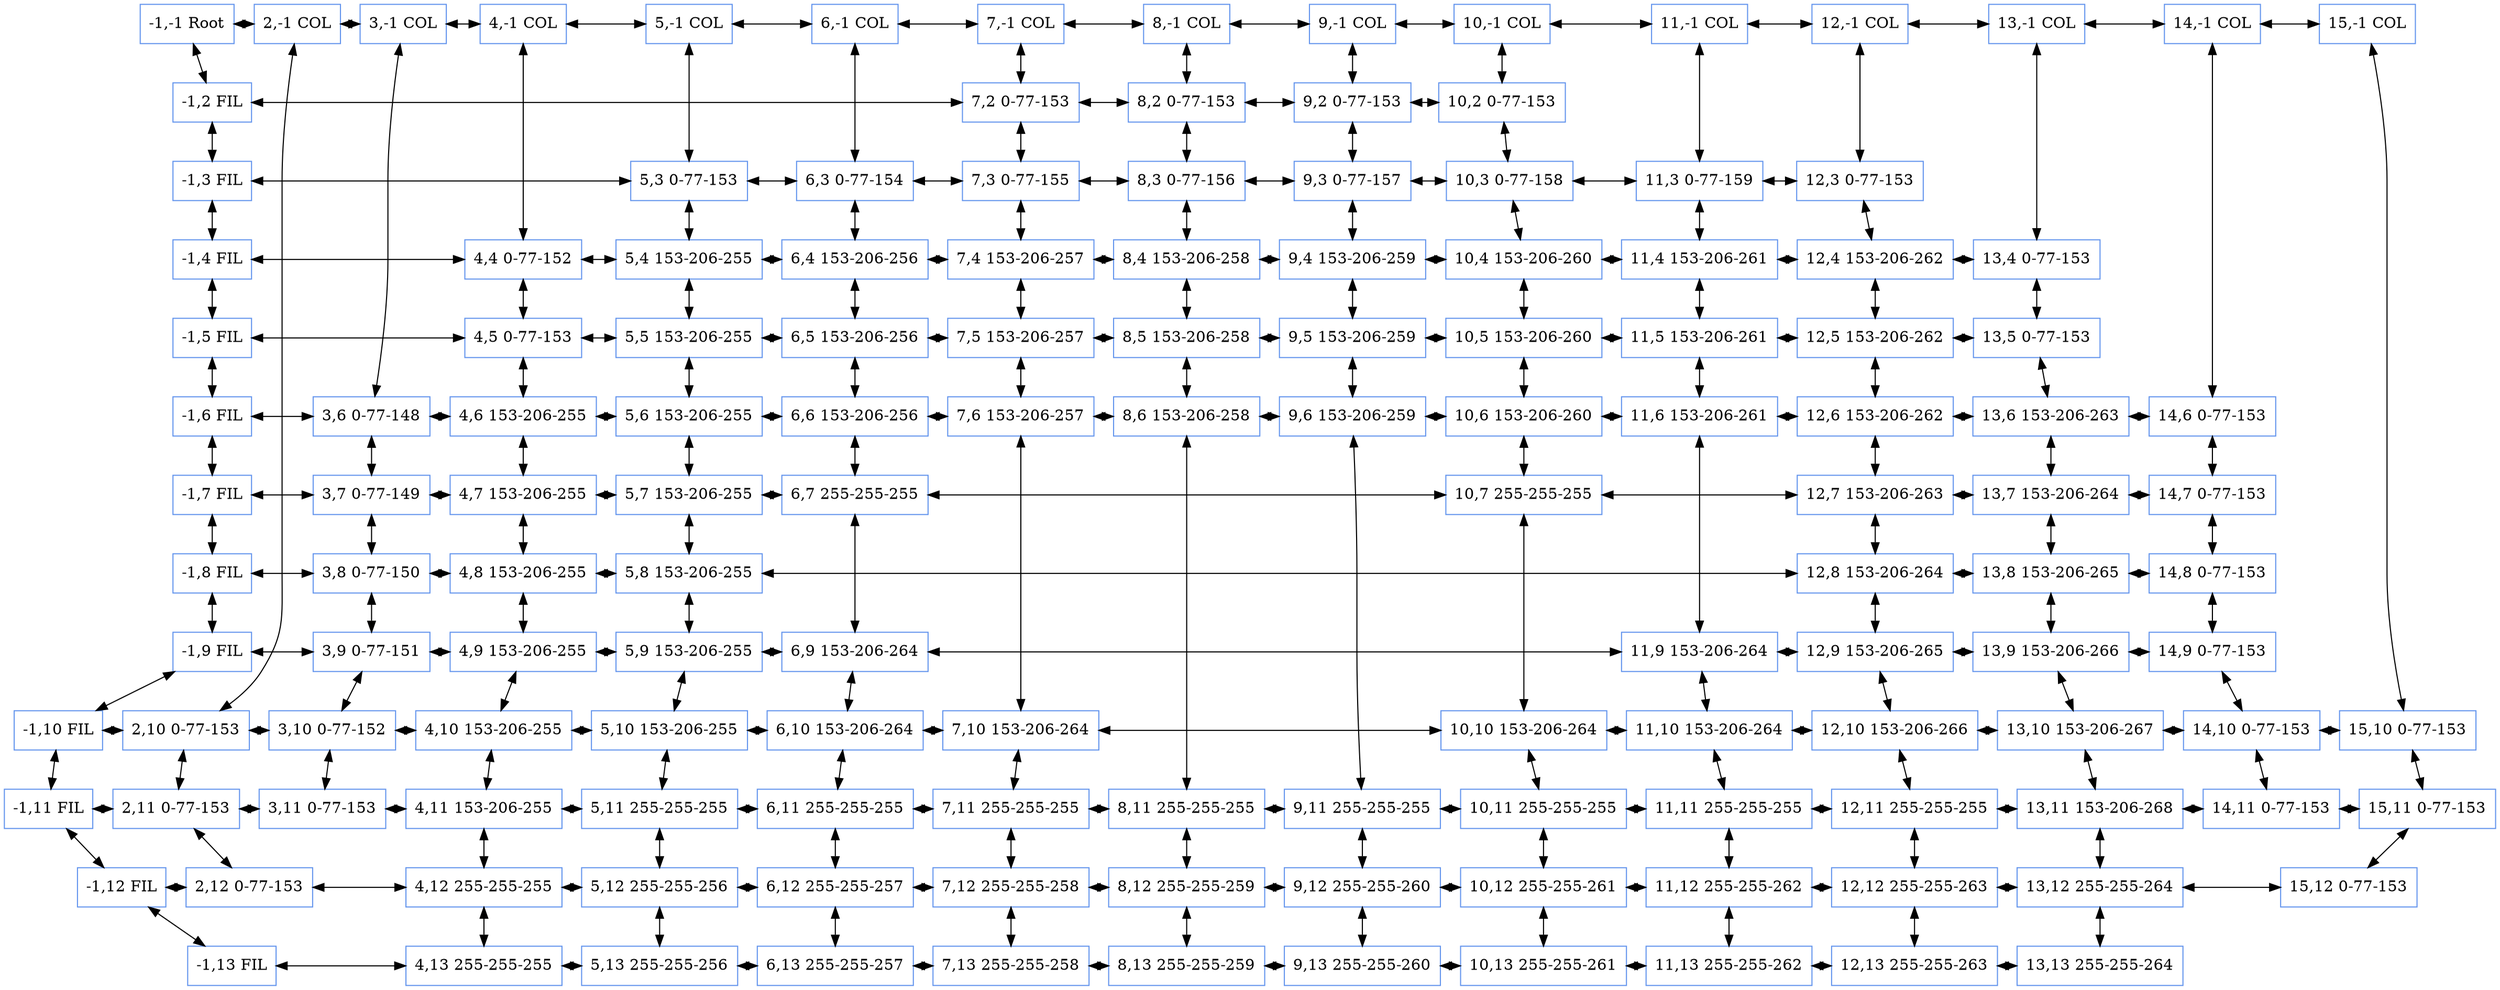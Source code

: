 digraph g { 
node[shape=box, color=cornflowerblue];
 subgraph {"-1,-1 Root" 
-> "-1,2 FIL" [dir="both"] 
"-1,2 FIL" 
-> "-1,3 FIL" [dir="both"] 
"-1,3 FIL" 
-> "-1,4 FIL" [dir="both"] 
"-1,4 FIL" 
-> "-1,5 FIL" [dir="both"] 
"-1,5 FIL" 
-> "-1,6 FIL" [dir="both"] 
"-1,6 FIL" 
-> "-1,7 FIL" [dir="both"] 
"-1,7 FIL" 
-> "-1,8 FIL" [dir="both"] 
"-1,8 FIL" 
-> "-1,9 FIL" [dir="both"] 
"-1,9 FIL" 
-> "-1,10 FIL" [dir="both"] 
"-1,10 FIL" 
-> "-1,11 FIL" [dir="both"] 
"-1,11 FIL" 
-> "-1,12 FIL" [dir="both"] 
"-1,12 FIL" 
-> "-1,13 FIL" [dir="both"] 
"-1,13 FIL" 
}
 subgraph {"2,-1 COL" 
-> "2,10 0-77-153" [dir="both"] 
"2,10 0-77-153" 
-> "2,11 0-77-153" [dir="both"] 
"2,11 0-77-153" 
-> "2,12 0-77-153" [dir="both"] 
"2,12 0-77-153" 
}
 subgraph {"3,-1 COL" 
-> "3,6 0-77-148" [dir="both"] 
"3,6 0-77-148" 
-> "3,7 0-77-149" [dir="both"] 
"3,7 0-77-149" 
-> "3,8 0-77-150" [dir="both"] 
"3,8 0-77-150" 
-> "3,9 0-77-151" [dir="both"] 
"3,9 0-77-151" 
-> "3,10 0-77-152" [dir="both"] 
"3,10 0-77-152" 
-> "3,11 0-77-153" [dir="both"] 
"3,11 0-77-153" 
}
 subgraph {"4,-1 COL" 
-> "4,4 0-77-152" [dir="both"] 
"4,4 0-77-152" 
-> "4,5 0-77-153" [dir="both"] 
"4,5 0-77-153" 
-> "4,6 153-206-255" [dir="both"] 
"4,6 153-206-255" 
-> "4,7 153-206-255" [dir="both"] 
"4,7 153-206-255" 
-> "4,8 153-206-255" [dir="both"] 
"4,8 153-206-255" 
-> "4,9 153-206-255" [dir="both"] 
"4,9 153-206-255" 
-> "4,10 153-206-255" [dir="both"] 
"4,10 153-206-255" 
-> "4,11 153-206-255" [dir="both"] 
"4,11 153-206-255" 
-> "4,12 255-255-255" [dir="both"] 
"4,12 255-255-255" 
-> "4,13 255-255-255" [dir="both"] 
"4,13 255-255-255" 
}
 subgraph {"5,-1 COL" 
-> "5,3 0-77-153" [dir="both"] 
"5,3 0-77-153" 
-> "5,4 153-206-255" [dir="both"] 
"5,4 153-206-255" 
-> "5,5 153-206-255" [dir="both"] 
"5,5 153-206-255" 
-> "5,6 153-206-255" [dir="both"] 
"5,6 153-206-255" 
-> "5,7 153-206-255" [dir="both"] 
"5,7 153-206-255" 
-> "5,8 153-206-255" [dir="both"] 
"5,8 153-206-255" 
-> "5,9 153-206-255" [dir="both"] 
"5,9 153-206-255" 
-> "5,10 153-206-255" [dir="both"] 
"5,10 153-206-255" 
-> "5,11 255-255-255" [dir="both"] 
"5,11 255-255-255" 
-> "5,12 255-255-256" [dir="both"] 
"5,12 255-255-256" 
-> "5,13 255-255-256" [dir="both"] 
"5,13 255-255-256" 
}
 subgraph {"6,-1 COL" 
-> "6,3 0-77-154" [dir="both"] 
"6,3 0-77-154" 
-> "6,4 153-206-256" [dir="both"] 
"6,4 153-206-256" 
-> "6,5 153-206-256" [dir="both"] 
"6,5 153-206-256" 
-> "6,6 153-206-256" [dir="both"] 
"6,6 153-206-256" 
-> "6,7 255-255-255" [dir="both"] 
"6,7 255-255-255" 
-> "6,9 153-206-264" [dir="both"] 
"6,9 153-206-264" 
-> "6,10 153-206-264" [dir="both"] 
"6,10 153-206-264" 
-> "6,11 255-255-255" [dir="both"] 
"6,11 255-255-255" 
-> "6,12 255-255-257" [dir="both"] 
"6,12 255-255-257" 
-> "6,13 255-255-257" [dir="both"] 
"6,13 255-255-257" 
}
 subgraph {"7,-1 COL" 
-> "7,2 0-77-153" [dir="both"] 
"7,2 0-77-153" 
-> "7,3 0-77-155" [dir="both"] 
"7,3 0-77-155" 
-> "7,4 153-206-257" [dir="both"] 
"7,4 153-206-257" 
-> "7,5 153-206-257" [dir="both"] 
"7,5 153-206-257" 
-> "7,6 153-206-257" [dir="both"] 
"7,6 153-206-257" 
-> "7,10 153-206-264" [dir="both"] 
"7,10 153-206-264" 
-> "7,11 255-255-255" [dir="both"] 
"7,11 255-255-255" 
-> "7,12 255-255-258" [dir="both"] 
"7,12 255-255-258" 
-> "7,13 255-255-258" [dir="both"] 
"7,13 255-255-258" 
}
 subgraph {"8,-1 COL" 
-> "8,2 0-77-153" [dir="both"] 
"8,2 0-77-153" 
-> "8,3 0-77-156" [dir="both"] 
"8,3 0-77-156" 
-> "8,4 153-206-258" [dir="both"] 
"8,4 153-206-258" 
-> "8,5 153-206-258" [dir="both"] 
"8,5 153-206-258" 
-> "8,6 153-206-258" [dir="both"] 
"8,6 153-206-258" 
-> "8,11 255-255-255" [dir="both"] 
"8,11 255-255-255" 
-> "8,12 255-255-259" [dir="both"] 
"8,12 255-255-259" 
-> "8,13 255-255-259" [dir="both"] 
"8,13 255-255-259" 
}
 subgraph {"9,-1 COL" 
-> "9,2 0-77-153" [dir="both"] 
"9,2 0-77-153" 
-> "9,3 0-77-157" [dir="both"] 
"9,3 0-77-157" 
-> "9,4 153-206-259" [dir="both"] 
"9,4 153-206-259" 
-> "9,5 153-206-259" [dir="both"] 
"9,5 153-206-259" 
-> "9,6 153-206-259" [dir="both"] 
"9,6 153-206-259" 
-> "9,11 255-255-255" [dir="both"] 
"9,11 255-255-255" 
-> "9,12 255-255-260" [dir="both"] 
"9,12 255-255-260" 
-> "9,13 255-255-260" [dir="both"] 
"9,13 255-255-260" 
}
 subgraph {"10,-1 COL" 
-> "10,2 0-77-153" [dir="both"] 
"10,2 0-77-153" 
-> "10,3 0-77-158" [dir="both"] 
"10,3 0-77-158" 
-> "10,4 153-206-260" [dir="both"] 
"10,4 153-206-260" 
-> "10,5 153-206-260" [dir="both"] 
"10,5 153-206-260" 
-> "10,6 153-206-260" [dir="both"] 
"10,6 153-206-260" 
-> "10,7 255-255-255" [dir="both"] 
"10,7 255-255-255" 
-> "10,10 153-206-264" [dir="both"] 
"10,10 153-206-264" 
-> "10,11 255-255-255" [dir="both"] 
"10,11 255-255-255" 
-> "10,12 255-255-261" [dir="both"] 
"10,12 255-255-261" 
-> "10,13 255-255-261" [dir="both"] 
"10,13 255-255-261" 
}
 subgraph {"11,-1 COL" 
-> "11,3 0-77-159" [dir="both"] 
"11,3 0-77-159" 
-> "11,4 153-206-261" [dir="both"] 
"11,4 153-206-261" 
-> "11,5 153-206-261" [dir="both"] 
"11,5 153-206-261" 
-> "11,6 153-206-261" [dir="both"] 
"11,6 153-206-261" 
-> "11,9 153-206-264" [dir="both"] 
"11,9 153-206-264" 
-> "11,10 153-206-264" [dir="both"] 
"11,10 153-206-264" 
-> "11,11 255-255-255" [dir="both"] 
"11,11 255-255-255" 
-> "11,12 255-255-262" [dir="both"] 
"11,12 255-255-262" 
-> "11,13 255-255-262" [dir="both"] 
"11,13 255-255-262" 
}
 subgraph {"12,-1 COL" 
-> "12,3 0-77-153" [dir="both"] 
"12,3 0-77-153" 
-> "12,4 153-206-262" [dir="both"] 
"12,4 153-206-262" 
-> "12,5 153-206-262" [dir="both"] 
"12,5 153-206-262" 
-> "12,6 153-206-262" [dir="both"] 
"12,6 153-206-262" 
-> "12,7 153-206-263" [dir="both"] 
"12,7 153-206-263" 
-> "12,8 153-206-264" [dir="both"] 
"12,8 153-206-264" 
-> "12,9 153-206-265" [dir="both"] 
"12,9 153-206-265" 
-> "12,10 153-206-266" [dir="both"] 
"12,10 153-206-266" 
-> "12,11 255-255-255" [dir="both"] 
"12,11 255-255-255" 
-> "12,12 255-255-263" [dir="both"] 
"12,12 255-255-263" 
-> "12,13 255-255-263" [dir="both"] 
"12,13 255-255-263" 
}
 subgraph {"13,-1 COL" 
-> "13,4 0-77-153" [dir="both"] 
"13,4 0-77-153" 
-> "13,5 0-77-153" [dir="both"] 
"13,5 0-77-153" 
-> "13,6 153-206-263" [dir="both"] 
"13,6 153-206-263" 
-> "13,7 153-206-264" [dir="both"] 
"13,7 153-206-264" 
-> "13,8 153-206-265" [dir="both"] 
"13,8 153-206-265" 
-> "13,9 153-206-266" [dir="both"] 
"13,9 153-206-266" 
-> "13,10 153-206-267" [dir="both"] 
"13,10 153-206-267" 
-> "13,11 153-206-268" [dir="both"] 
"13,11 153-206-268" 
-> "13,12 255-255-264" [dir="both"] 
"13,12 255-255-264" 
-> "13,13 255-255-264" [dir="both"] 
"13,13 255-255-264" 
}
 subgraph {"14,-1 COL" 
-> "14,6 0-77-153" [dir="both"] 
"14,6 0-77-153" 
-> "14,7 0-77-153" [dir="both"] 
"14,7 0-77-153" 
-> "14,8 0-77-153" [dir="both"] 
"14,8 0-77-153" 
-> "14,9 0-77-153" [dir="both"] 
"14,9 0-77-153" 
-> "14,10 0-77-153" [dir="both"] 
"14,10 0-77-153" 
-> "14,11 0-77-153" [dir="both"] 
"14,11 0-77-153" 
}
 subgraph {"15,-1 COL" 
-> "15,10 0-77-153" [dir="both"] 
"15,10 0-77-153" 
-> "15,11 0-77-153" [dir="both"] 
"15,11 0-77-153" 
-> "15,12 0-77-153" [dir="both"] 
"15,12 0-77-153" 
}
 rank=same{"-1,-1 Root" 
-> "2,-1 COL" [dir="both"] 
"2,-1 COL" 
-> "3,-1 COL" [dir="both"] 
"3,-1 COL" 
-> "4,-1 COL" [dir="both"] 
"4,-1 COL" 
-> "5,-1 COL" [dir="both"] 
"5,-1 COL" 
-> "6,-1 COL" [dir="both"] 
"6,-1 COL" 
-> "7,-1 COL" [dir="both"] 
"7,-1 COL" 
-> "8,-1 COL" [dir="both"] 
"8,-1 COL" 
-> "9,-1 COL" [dir="both"] 
"9,-1 COL" 
-> "10,-1 COL" [dir="both"] 
"10,-1 COL" 
-> "11,-1 COL" [dir="both"] 
"11,-1 COL" 
-> "12,-1 COL" [dir="both"] 
"12,-1 COL" 
-> "13,-1 COL" [dir="both"] 
"13,-1 COL" 
-> "14,-1 COL" [dir="both"] 
"14,-1 COL" 
-> "15,-1 COL" [dir="both"] 
"15,-1 COL" 
}
 rank=same{"-1,2 FIL" 
-> "7,2 0-77-153" [dir="both"] 
"7,2 0-77-153" 
-> "8,2 0-77-153" [dir="both"] 
"8,2 0-77-153" 
-> "9,2 0-77-153" [dir="both"] 
"9,2 0-77-153" 
-> "10,2 0-77-153" [dir="both"] 
"10,2 0-77-153" 
}
 rank=same{"-1,3 FIL" 
-> "5,3 0-77-153" [dir="both"] 
"5,3 0-77-153" 
-> "6,3 0-77-154" [dir="both"] 
"6,3 0-77-154" 
-> "7,3 0-77-155" [dir="both"] 
"7,3 0-77-155" 
-> "8,3 0-77-156" [dir="both"] 
"8,3 0-77-156" 
-> "9,3 0-77-157" [dir="both"] 
"9,3 0-77-157" 
-> "10,3 0-77-158" [dir="both"] 
"10,3 0-77-158" 
-> "11,3 0-77-159" [dir="both"] 
"11,3 0-77-159" 
-> "12,3 0-77-153" [dir="both"] 
"12,3 0-77-153" 
}
 rank=same{"-1,4 FIL" 
-> "4,4 0-77-152" [dir="both"] 
"4,4 0-77-152" 
-> "5,4 153-206-255" [dir="both"] 
"5,4 153-206-255" 
-> "6,4 153-206-256" [dir="both"] 
"6,4 153-206-256" 
-> "7,4 153-206-257" [dir="both"] 
"7,4 153-206-257" 
-> "8,4 153-206-258" [dir="both"] 
"8,4 153-206-258" 
-> "9,4 153-206-259" [dir="both"] 
"9,4 153-206-259" 
-> "10,4 153-206-260" [dir="both"] 
"10,4 153-206-260" 
-> "11,4 153-206-261" [dir="both"] 
"11,4 153-206-261" 
-> "12,4 153-206-262" [dir="both"] 
"12,4 153-206-262" 
-> "13,4 0-77-153" [dir="both"] 
"13,4 0-77-153" 
}
 rank=same{"-1,5 FIL" 
-> "4,5 0-77-153" [dir="both"] 
"4,5 0-77-153" 
-> "5,5 153-206-255" [dir="both"] 
"5,5 153-206-255" 
-> "6,5 153-206-256" [dir="both"] 
"6,5 153-206-256" 
-> "7,5 153-206-257" [dir="both"] 
"7,5 153-206-257" 
-> "8,5 153-206-258" [dir="both"] 
"8,5 153-206-258" 
-> "9,5 153-206-259" [dir="both"] 
"9,5 153-206-259" 
-> "10,5 153-206-260" [dir="both"] 
"10,5 153-206-260" 
-> "11,5 153-206-261" [dir="both"] 
"11,5 153-206-261" 
-> "12,5 153-206-262" [dir="both"] 
"12,5 153-206-262" 
-> "13,5 0-77-153" [dir="both"] 
"13,5 0-77-153" 
}
 rank=same{"-1,6 FIL" 
-> "3,6 0-77-148" [dir="both"] 
"3,6 0-77-148" 
-> "4,6 153-206-255" [dir="both"] 
"4,6 153-206-255" 
-> "5,6 153-206-255" [dir="both"] 
"5,6 153-206-255" 
-> "6,6 153-206-256" [dir="both"] 
"6,6 153-206-256" 
-> "7,6 153-206-257" [dir="both"] 
"7,6 153-206-257" 
-> "8,6 153-206-258" [dir="both"] 
"8,6 153-206-258" 
-> "9,6 153-206-259" [dir="both"] 
"9,6 153-206-259" 
-> "10,6 153-206-260" [dir="both"] 
"10,6 153-206-260" 
-> "11,6 153-206-261" [dir="both"] 
"11,6 153-206-261" 
-> "12,6 153-206-262" [dir="both"] 
"12,6 153-206-262" 
-> "13,6 153-206-263" [dir="both"] 
"13,6 153-206-263" 
-> "14,6 0-77-153" [dir="both"] 
"14,6 0-77-153" 
}
 rank=same{"-1,7 FIL" 
-> "3,7 0-77-149" [dir="both"] 
"3,7 0-77-149" 
-> "4,7 153-206-255" [dir="both"] 
"4,7 153-206-255" 
-> "5,7 153-206-255" [dir="both"] 
"5,7 153-206-255" 
-> "6,7 255-255-255" [dir="both"] 
"6,7 255-255-255" 
-> "10,7 255-255-255" [dir="both"] 
"10,7 255-255-255" 
-> "12,7 153-206-263" [dir="both"] 
"12,7 153-206-263" 
-> "13,7 153-206-264" [dir="both"] 
"13,7 153-206-264" 
-> "14,7 0-77-153" [dir="both"] 
"14,7 0-77-153" 
}
 rank=same{"-1,8 FIL" 
-> "3,8 0-77-150" [dir="both"] 
"3,8 0-77-150" 
-> "4,8 153-206-255" [dir="both"] 
"4,8 153-206-255" 
-> "5,8 153-206-255" [dir="both"] 
"5,8 153-206-255" 
-> "12,8 153-206-264" [dir="both"] 
"12,8 153-206-264" 
-> "13,8 153-206-265" [dir="both"] 
"13,8 153-206-265" 
-> "14,8 0-77-153" [dir="both"] 
"14,8 0-77-153" 
}
 rank=same{"-1,9 FIL" 
-> "3,9 0-77-151" [dir="both"] 
"3,9 0-77-151" 
-> "4,9 153-206-255" [dir="both"] 
"4,9 153-206-255" 
-> "5,9 153-206-255" [dir="both"] 
"5,9 153-206-255" 
-> "6,9 153-206-264" [dir="both"] 
"6,9 153-206-264" 
-> "11,9 153-206-264" [dir="both"] 
"11,9 153-206-264" 
-> "12,9 153-206-265" [dir="both"] 
"12,9 153-206-265" 
-> "13,9 153-206-266" [dir="both"] 
"13,9 153-206-266" 
-> "14,9 0-77-153" [dir="both"] 
"14,9 0-77-153" 
}
 rank=same{"-1,10 FIL" 
-> "2,10 0-77-153" [dir="both"] 
"2,10 0-77-153" 
-> "3,10 0-77-152" [dir="both"] 
"3,10 0-77-152" 
-> "4,10 153-206-255" [dir="both"] 
"4,10 153-206-255" 
-> "5,10 153-206-255" [dir="both"] 
"5,10 153-206-255" 
-> "6,10 153-206-264" [dir="both"] 
"6,10 153-206-264" 
-> "7,10 153-206-264" [dir="both"] 
"7,10 153-206-264" 
-> "10,10 153-206-264" [dir="both"] 
"10,10 153-206-264" 
-> "11,10 153-206-264" [dir="both"] 
"11,10 153-206-264" 
-> "12,10 153-206-266" [dir="both"] 
"12,10 153-206-266" 
-> "13,10 153-206-267" [dir="both"] 
"13,10 153-206-267" 
-> "14,10 0-77-153" [dir="both"] 
"14,10 0-77-153" 
-> "15,10 0-77-153" [dir="both"] 
"15,10 0-77-153" 
}
 rank=same{"-1,11 FIL" 
-> "2,11 0-77-153" [dir="both"] 
"2,11 0-77-153" 
-> "3,11 0-77-153" [dir="both"] 
"3,11 0-77-153" 
-> "4,11 153-206-255" [dir="both"] 
"4,11 153-206-255" 
-> "5,11 255-255-255" [dir="both"] 
"5,11 255-255-255" 
-> "6,11 255-255-255" [dir="both"] 
"6,11 255-255-255" 
-> "7,11 255-255-255" [dir="both"] 
"7,11 255-255-255" 
-> "8,11 255-255-255" [dir="both"] 
"8,11 255-255-255" 
-> "9,11 255-255-255" [dir="both"] 
"9,11 255-255-255" 
-> "10,11 255-255-255" [dir="both"] 
"10,11 255-255-255" 
-> "11,11 255-255-255" [dir="both"] 
"11,11 255-255-255" 
-> "12,11 255-255-255" [dir="both"] 
"12,11 255-255-255" 
-> "13,11 153-206-268" [dir="both"] 
"13,11 153-206-268" 
-> "14,11 0-77-153" [dir="both"] 
"14,11 0-77-153" 
-> "15,11 0-77-153" [dir="both"] 
"15,11 0-77-153" 
}
 rank=same{"-1,12 FIL" 
-> "2,12 0-77-153" [dir="both"] 
"2,12 0-77-153" 
-> "4,12 255-255-255" [dir="both"] 
"4,12 255-255-255" 
-> "5,12 255-255-256" [dir="both"] 
"5,12 255-255-256" 
-> "6,12 255-255-257" [dir="both"] 
"6,12 255-255-257" 
-> "7,12 255-255-258" [dir="both"] 
"7,12 255-255-258" 
-> "8,12 255-255-259" [dir="both"] 
"8,12 255-255-259" 
-> "9,12 255-255-260" [dir="both"] 
"9,12 255-255-260" 
-> "10,12 255-255-261" [dir="both"] 
"10,12 255-255-261" 
-> "11,12 255-255-262" [dir="both"] 
"11,12 255-255-262" 
-> "12,12 255-255-263" [dir="both"] 
"12,12 255-255-263" 
-> "13,12 255-255-264" [dir="both"] 
"13,12 255-255-264" 
-> "15,12 0-77-153" [dir="both"] 
"15,12 0-77-153" 
}
 rank=same{"-1,13 FIL" 
-> "4,13 255-255-255" [dir="both"] 
"4,13 255-255-255" 
-> "5,13 255-255-256" [dir="both"] 
"5,13 255-255-256" 
-> "6,13 255-255-257" [dir="both"] 
"6,13 255-255-257" 
-> "7,13 255-255-258" [dir="both"] 
"7,13 255-255-258" 
-> "8,13 255-255-259" [dir="both"] 
"8,13 255-255-259" 
-> "9,13 255-255-260" [dir="both"] 
"9,13 255-255-260" 
-> "10,13 255-255-261" [dir="both"] 
"10,13 255-255-261" 
-> "11,13 255-255-262" [dir="both"] 
"11,13 255-255-262" 
-> "12,13 255-255-263" [dir="both"] 
"12,13 255-255-263" 
-> "13,13 255-255-264" [dir="both"] 
"13,13 255-255-264" 
}}